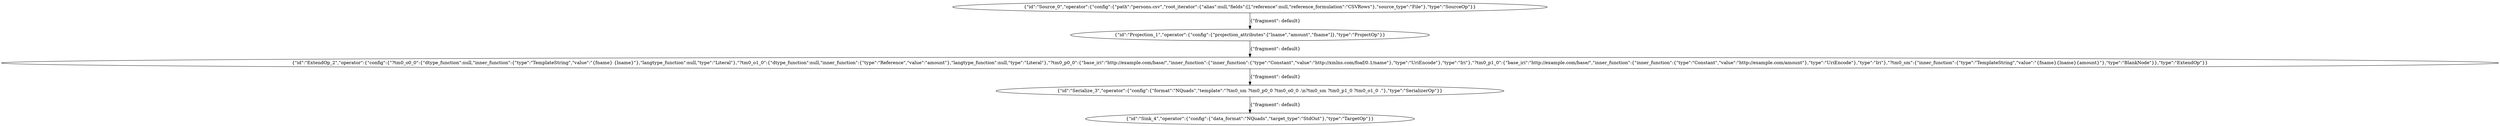 digraph {
    0 [ label = "{\"id\":\"Source_0\",\"operator\":{\"config\":{\"path\":\"persons.csv\",\"root_iterator\":{\"alias\":null,\"fields\":[],\"reference\":null,\"reference_formulation\":\"CSVRows\"},\"source_type\":\"File\"},\"type\":\"SourceOp\"}}" ]
    1 [ label = "{\"id\":\"Projection_1\",\"operator\":{\"config\":{\"projection_attributes\":[\"lname\",\"amount\",\"fname\"]},\"type\":\"ProjectOp\"}}" ]
    2 [ label = "{\"id\":\"ExtendOp_2\",\"operator\":{\"config\":{\"?tm0_o0_0\":{\"dtype_function\":null,\"inner_function\":{\"type\":\"TemplateString\",\"value\":\"{fname} {lname}\"},\"langtype_function\":null,\"type\":\"Literal\"},\"?tm0_o1_0\":{\"dtype_function\":null,\"inner_function\":{\"type\":\"Reference\",\"value\":\"amount\"},\"langtype_function\":null,\"type\":\"Literal\"},\"?tm0_p0_0\":{\"base_iri\":\"http://example.com/base/\",\"inner_function\":{\"inner_function\":{\"type\":\"Constant\",\"value\":\"http://xmlns.com/foaf/0.1/name\"},\"type\":\"UriEncode\"},\"type\":\"Iri\"},\"?tm0_p1_0\":{\"base_iri\":\"http://example.com/base/\",\"inner_function\":{\"inner_function\":{\"type\":\"Constant\",\"value\":\"http://example.com/amount\"},\"type\":\"UriEncode\"},\"type\":\"Iri\"},\"?tm0_sm\":{\"inner_function\":{\"type\":\"TemplateString\",\"value\":\"{fname}{lname}{amount}\"},\"type\":\"BlankNode\"}},\"type\":\"ExtendOp\"}}" ]
    3 [ label = "{\"id\":\"Serialize_3\",\"operator\":{\"config\":{\"format\":\"NQuads\",\"template\":\"?tm0_sm ?tm0_p0_0 ?tm0_o0_0 .\\n?tm0_sm ?tm0_p1_0 ?tm0_o1_0 .\"},\"type\":\"SerializerOp\"}}" ]
    4 [ label = "{\"id\":\"Sink_4\",\"operator\":{\"config\":{\"data_format\":\"NQuads\",\"target_type\":\"StdOut\"},\"type\":\"TargetOp\"}}" ]
    0 -> 1 [ label = "{\"fragment\": default}" ]
    1 -> 2 [ label = "{\"fragment\": default}" ]
    2 -> 3 [ label = "{\"fragment\": default}" ]
    3 -> 4 [ label = "{\"fragment\": default}" ]
}
